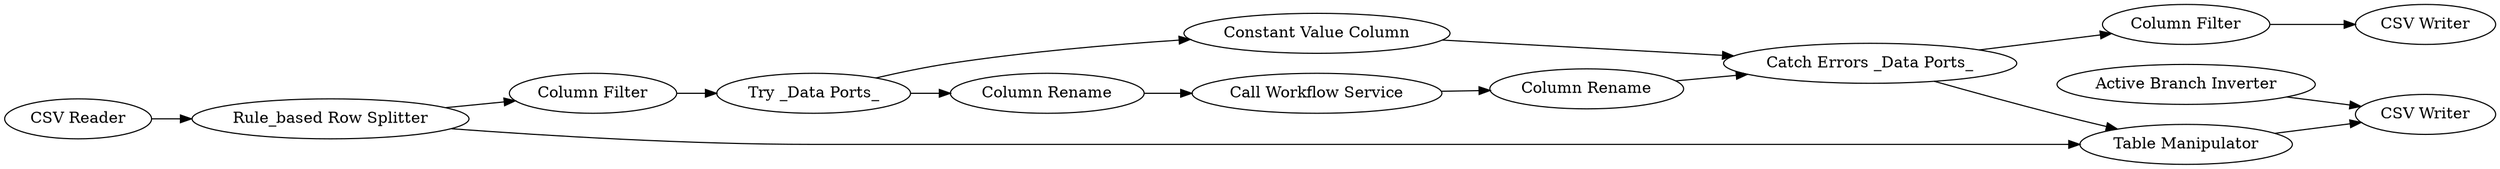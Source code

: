 digraph {
	"5845833601087145767_394" [label="CSV Writer"]
	"5845833601087145767_381" [label="Catch Errors _Data Ports_"]
	"5845833601087145767_382" [label="Column Rename"]
	"5845833601087145767_390" [label="Column Rename"]
	"5845833601087145767_356" [label="Rule_based Row Splitter"]
	"5845833601087145767_392" [label="Column Filter"]
	"5845833601087145767_395" [label="Table Manipulator"]
	"5845833601087145767_387" [label="Constant Value Column"]
	"5845833601087145767_401" [label="CSV Reader"]
	"5845833601087145767_391" [label="Try _Data Ports_"]
	"5845833601087145767_397" [label="Column Filter"]
	"5845833601087145767_402" [label="Call Workflow Service"]
	"5845833601087145767_393" [label="CSV Writer"]
	"5845833601087145767_398" [label="Active Branch Inverter"]
	"5845833601087145767_391" -> "5845833601087145767_387"
	"5845833601087145767_401" -> "5845833601087145767_356"
	"5845833601087145767_392" -> "5845833601087145767_391"
	"5845833601087145767_397" -> "5845833601087145767_393"
	"5845833601087145767_381" -> "5845833601087145767_395"
	"5845833601087145767_356" -> "5845833601087145767_395"
	"5845833601087145767_390" -> "5845833601087145767_402"
	"5845833601087145767_381" -> "5845833601087145767_397"
	"5845833601087145767_387" -> "5845833601087145767_381"
	"5845833601087145767_356" -> "5845833601087145767_392"
	"5845833601087145767_402" -> "5845833601087145767_382"
	"5845833601087145767_382" -> "5845833601087145767_381"
	"5845833601087145767_391" -> "5845833601087145767_390"
	"5845833601087145767_398" -> "5845833601087145767_394"
	"5845833601087145767_395" -> "5845833601087145767_394"
	rankdir=LR
}
